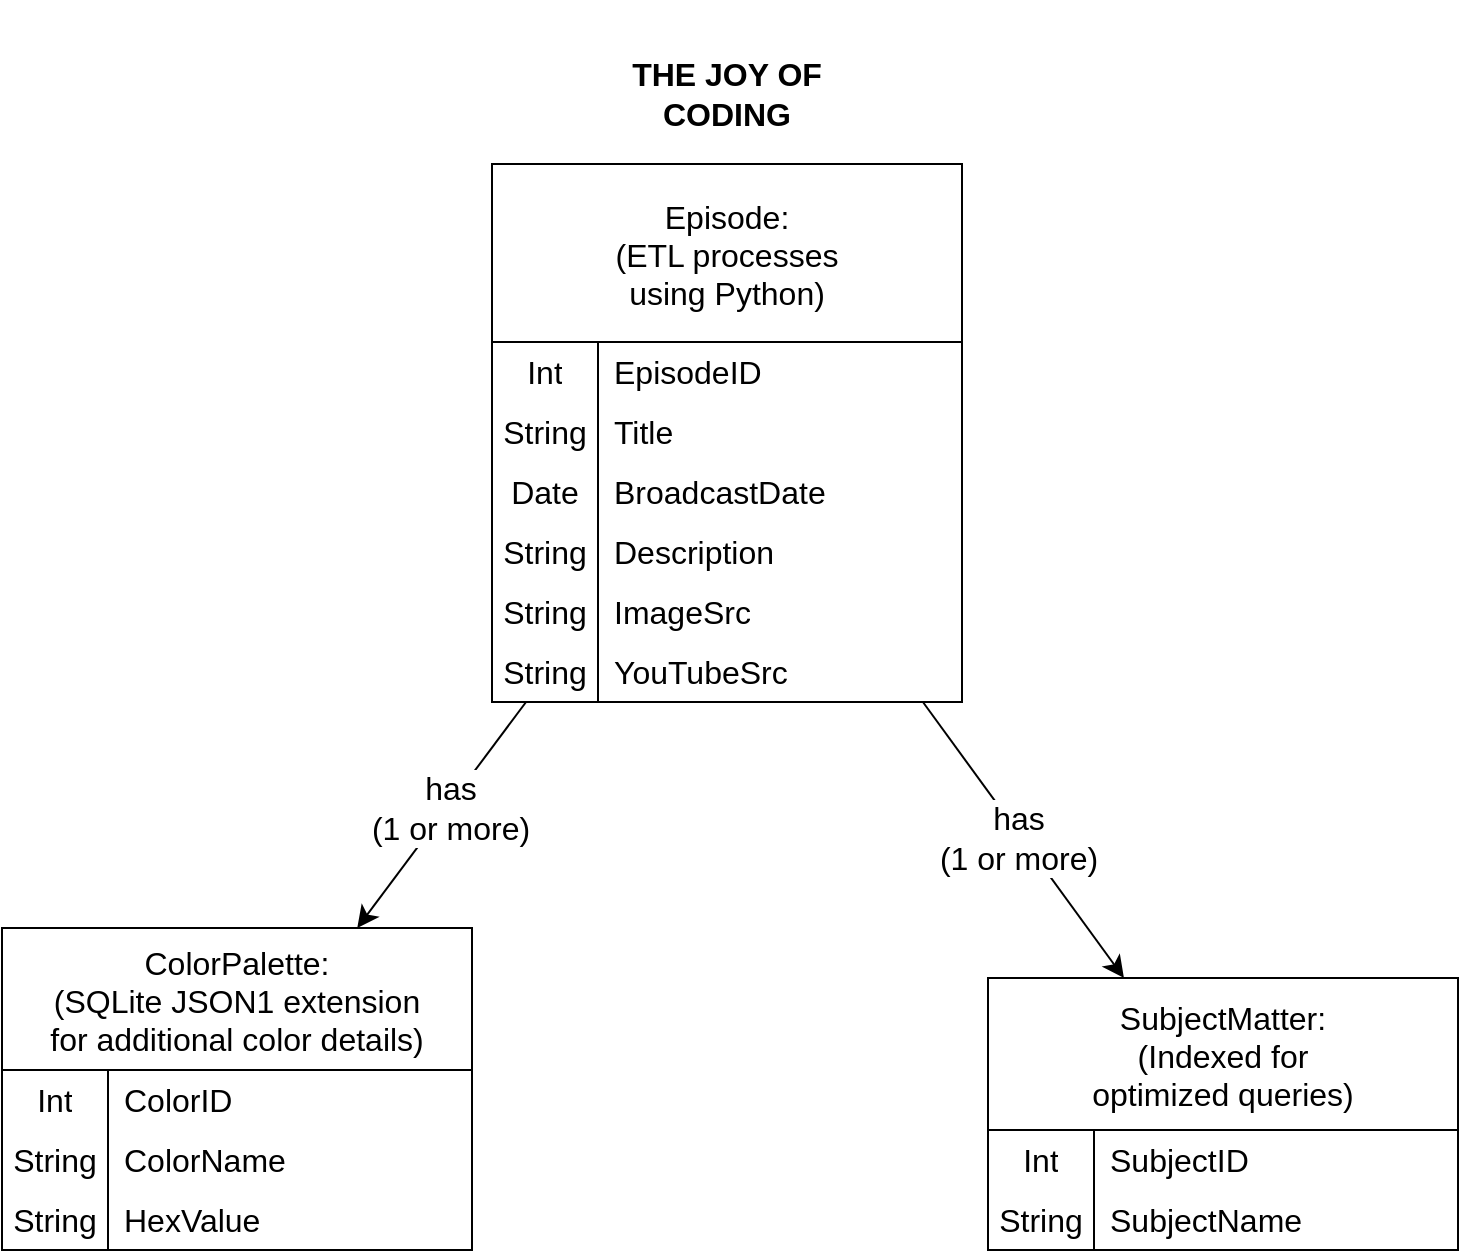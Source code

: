 <mxfile version="21.6.6" type="github">
  <diagram name="Page-1" id="qZjf05VlnxKoGxpqvzkI">
    <mxGraphModel dx="1478" dy="1239" grid="0" gridSize="10" guides="1" tooltips="1" connect="1" arrows="1" fold="1" page="0" pageScale="1" pageWidth="850" pageHeight="1100" math="0" shadow="0">
      <root>
        <mxCell id="0" />
        <mxCell id="1" parent="0" />
        <mxCell id="0_uXWp2-jvOCjb6npY0Y-118" style="edgeStyle=none;curved=1;rounded=0;orthogonalLoop=1;jettySize=auto;html=1;fontSize=12;startSize=8;endSize=8;" parent="1" source="0_uXWp2-jvOCjb6npY0Y-5" target="0_uXWp2-jvOCjb6npY0Y-99" edge="1">
          <mxGeometry relative="1" as="geometry" />
        </mxCell>
        <mxCell id="ffRndws5hY-KIyZhb6Bh-1" value="has&lt;br&gt;(1 or more)" style="edgeLabel;html=1;align=center;verticalAlign=middle;resizable=0;points=[];fontSize=16;" parent="0_uXWp2-jvOCjb6npY0Y-118" vertex="1" connectable="0">
          <mxGeometry x="-0.068" y="1" relative="1" as="geometry">
            <mxPoint as="offset" />
          </mxGeometry>
        </mxCell>
        <mxCell id="0_uXWp2-jvOCjb6npY0Y-138" style="edgeStyle=none;curved=1;rounded=0;orthogonalLoop=1;jettySize=auto;html=1;fontSize=12;startSize=8;endSize=8;" parent="1" source="0_uXWp2-jvOCjb6npY0Y-5" target="0_uXWp2-jvOCjb6npY0Y-119" edge="1">
          <mxGeometry relative="1" as="geometry" />
        </mxCell>
        <mxCell id="ffRndws5hY-KIyZhb6Bh-2" value="has&lt;br&gt;(1 or more)" style="edgeLabel;html=1;align=center;verticalAlign=middle;resizable=0;points=[];fontSize=16;" parent="0_uXWp2-jvOCjb6npY0Y-138" vertex="1" connectable="0">
          <mxGeometry x="-0.035" y="-1" relative="1" as="geometry">
            <mxPoint as="offset" />
          </mxGeometry>
        </mxCell>
        <mxCell id="0_uXWp2-jvOCjb6npY0Y-5" value="Episode:&#xa;(ETL processes&#xa;using Python)" style="shape=table;startSize=89;container=1;collapsible=0;childLayout=tableLayout;fixedRows=1;rowLines=0;fontStyle=0;strokeColor=default;fontSize=16;" parent="1" vertex="1">
          <mxGeometry x="58" y="47" width="235" height="269" as="geometry" />
        </mxCell>
        <mxCell id="0_uXWp2-jvOCjb6npY0Y-6" value="" style="shape=tableRow;horizontal=0;startSize=0;swimlaneHead=0;swimlaneBody=0;top=0;left=0;bottom=0;right=0;collapsible=0;dropTarget=0;fillColor=none;points=[[0,0.5],[1,0.5]];portConstraint=eastwest;strokeColor=inherit;fontSize=16;" parent="0_uXWp2-jvOCjb6npY0Y-5" vertex="1">
          <mxGeometry y="89" width="235" height="30" as="geometry" />
        </mxCell>
        <mxCell id="0_uXWp2-jvOCjb6npY0Y-7" value="Int" style="shape=partialRectangle;html=1;whiteSpace=wrap;connectable=0;fillColor=none;top=0;left=0;bottom=0;right=0;overflow=hidden;pointerEvents=1;strokeColor=inherit;fontSize=16;" parent="0_uXWp2-jvOCjb6npY0Y-6" vertex="1">
          <mxGeometry width="53" height="30" as="geometry">
            <mxRectangle width="53" height="30" as="alternateBounds" />
          </mxGeometry>
        </mxCell>
        <mxCell id="0_uXWp2-jvOCjb6npY0Y-8" value="EpisodeID" style="shape=partialRectangle;html=1;whiteSpace=wrap;connectable=0;fillColor=none;top=0;left=0;bottom=0;right=0;align=left;spacingLeft=6;overflow=hidden;strokeColor=inherit;fontSize=16;" parent="0_uXWp2-jvOCjb6npY0Y-6" vertex="1">
          <mxGeometry x="53" width="182" height="30" as="geometry">
            <mxRectangle width="182" height="30" as="alternateBounds" />
          </mxGeometry>
        </mxCell>
        <mxCell id="0_uXWp2-jvOCjb6npY0Y-9" value="" style="shape=tableRow;horizontal=0;startSize=0;swimlaneHead=0;swimlaneBody=0;top=0;left=0;bottom=0;right=0;collapsible=0;dropTarget=0;fillColor=none;points=[[0,0.5],[1,0.5]];portConstraint=eastwest;strokeColor=inherit;fontSize=16;" parent="0_uXWp2-jvOCjb6npY0Y-5" vertex="1">
          <mxGeometry y="119" width="235" height="30" as="geometry" />
        </mxCell>
        <mxCell id="0_uXWp2-jvOCjb6npY0Y-10" value="String" style="shape=partialRectangle;html=1;whiteSpace=wrap;connectable=0;fillColor=none;top=0;left=0;bottom=0;right=0;overflow=hidden;strokeColor=inherit;fontSize=16;" parent="0_uXWp2-jvOCjb6npY0Y-9" vertex="1">
          <mxGeometry width="53" height="30" as="geometry">
            <mxRectangle width="53" height="30" as="alternateBounds" />
          </mxGeometry>
        </mxCell>
        <mxCell id="0_uXWp2-jvOCjb6npY0Y-11" value="Title" style="shape=partialRectangle;html=1;whiteSpace=wrap;connectable=0;fillColor=none;top=0;left=0;bottom=0;right=0;align=left;spacingLeft=6;overflow=hidden;strokeColor=inherit;fontSize=16;" parent="0_uXWp2-jvOCjb6npY0Y-9" vertex="1">
          <mxGeometry x="53" width="182" height="30" as="geometry">
            <mxRectangle width="182" height="30" as="alternateBounds" />
          </mxGeometry>
        </mxCell>
        <mxCell id="0_uXWp2-jvOCjb6npY0Y-12" value="" style="shape=tableRow;horizontal=0;startSize=0;swimlaneHead=0;swimlaneBody=0;top=0;left=0;bottom=0;right=0;collapsible=0;dropTarget=0;fillColor=none;points=[[0,0.5],[1,0.5]];portConstraint=eastwest;strokeColor=inherit;fontSize=16;" parent="0_uXWp2-jvOCjb6npY0Y-5" vertex="1">
          <mxGeometry y="149" width="235" height="30" as="geometry" />
        </mxCell>
        <mxCell id="0_uXWp2-jvOCjb6npY0Y-13" value="Date" style="shape=partialRectangle;html=1;whiteSpace=wrap;connectable=0;fillColor=none;top=0;left=0;bottom=0;right=0;overflow=hidden;strokeColor=inherit;fontSize=16;" parent="0_uXWp2-jvOCjb6npY0Y-12" vertex="1">
          <mxGeometry width="53" height="30" as="geometry">
            <mxRectangle width="53" height="30" as="alternateBounds" />
          </mxGeometry>
        </mxCell>
        <mxCell id="0_uXWp2-jvOCjb6npY0Y-14" value="BroadcastDate" style="shape=partialRectangle;html=1;whiteSpace=wrap;connectable=0;fillColor=none;top=0;left=0;bottom=0;right=0;align=left;spacingLeft=6;overflow=hidden;strokeColor=inherit;fontSize=16;" parent="0_uXWp2-jvOCjb6npY0Y-12" vertex="1">
          <mxGeometry x="53" width="182" height="30" as="geometry">
            <mxRectangle width="182" height="30" as="alternateBounds" />
          </mxGeometry>
        </mxCell>
        <mxCell id="0_uXWp2-jvOCjb6npY0Y-21" style="shape=tableRow;horizontal=0;startSize=0;swimlaneHead=0;swimlaneBody=0;top=0;left=0;bottom=0;right=0;collapsible=0;dropTarget=0;fillColor=none;points=[[0,0.5],[1,0.5]];portConstraint=eastwest;strokeColor=inherit;fontSize=16;" parent="0_uXWp2-jvOCjb6npY0Y-5" vertex="1">
          <mxGeometry y="179" width="235" height="30" as="geometry" />
        </mxCell>
        <mxCell id="0_uXWp2-jvOCjb6npY0Y-22" value="String" style="shape=partialRectangle;html=1;whiteSpace=wrap;connectable=0;fillColor=none;top=0;left=0;bottom=0;right=0;overflow=hidden;strokeColor=inherit;fontSize=16;" parent="0_uXWp2-jvOCjb6npY0Y-21" vertex="1">
          <mxGeometry width="53" height="30" as="geometry">
            <mxRectangle width="53" height="30" as="alternateBounds" />
          </mxGeometry>
        </mxCell>
        <mxCell id="0_uXWp2-jvOCjb6npY0Y-23" value="Description" style="shape=partialRectangle;html=1;whiteSpace=wrap;connectable=0;fillColor=none;top=0;left=0;bottom=0;right=0;align=left;spacingLeft=6;overflow=hidden;strokeColor=inherit;fontSize=16;" parent="0_uXWp2-jvOCjb6npY0Y-21" vertex="1">
          <mxGeometry x="53" width="182" height="30" as="geometry">
            <mxRectangle width="182" height="30" as="alternateBounds" />
          </mxGeometry>
        </mxCell>
        <mxCell id="0_uXWp2-jvOCjb6npY0Y-27" style="shape=tableRow;horizontal=0;startSize=0;swimlaneHead=0;swimlaneBody=0;top=0;left=0;bottom=0;right=0;collapsible=0;dropTarget=0;fillColor=none;points=[[0,0.5],[1,0.5]];portConstraint=eastwest;strokeColor=inherit;fontSize=16;" parent="0_uXWp2-jvOCjb6npY0Y-5" vertex="1">
          <mxGeometry y="209" width="235" height="30" as="geometry" />
        </mxCell>
        <mxCell id="0_uXWp2-jvOCjb6npY0Y-28" value="String" style="shape=partialRectangle;html=1;whiteSpace=wrap;connectable=0;fillColor=none;top=0;left=0;bottom=0;right=0;overflow=hidden;strokeColor=inherit;fontSize=16;" parent="0_uXWp2-jvOCjb6npY0Y-27" vertex="1">
          <mxGeometry width="53" height="30" as="geometry">
            <mxRectangle width="53" height="30" as="alternateBounds" />
          </mxGeometry>
        </mxCell>
        <mxCell id="0_uXWp2-jvOCjb6npY0Y-29" value="ImageSrc" style="shape=partialRectangle;html=1;whiteSpace=wrap;connectable=0;fillColor=none;top=0;left=0;bottom=0;right=0;align=left;spacingLeft=6;overflow=hidden;strokeColor=inherit;fontSize=16;" parent="0_uXWp2-jvOCjb6npY0Y-27" vertex="1">
          <mxGeometry x="53" width="182" height="30" as="geometry">
            <mxRectangle width="182" height="30" as="alternateBounds" />
          </mxGeometry>
        </mxCell>
        <mxCell id="0_uXWp2-jvOCjb6npY0Y-24" style="shape=tableRow;horizontal=0;startSize=0;swimlaneHead=0;swimlaneBody=0;top=0;left=0;bottom=0;right=0;collapsible=0;dropTarget=0;fillColor=none;points=[[0,0.5],[1,0.5]];portConstraint=eastwest;strokeColor=inherit;fontSize=16;" parent="0_uXWp2-jvOCjb6npY0Y-5" vertex="1">
          <mxGeometry y="239" width="235" height="30" as="geometry" />
        </mxCell>
        <mxCell id="0_uXWp2-jvOCjb6npY0Y-25" value="String" style="shape=partialRectangle;html=1;whiteSpace=wrap;connectable=0;fillColor=none;top=0;left=0;bottom=0;right=0;overflow=hidden;strokeColor=inherit;fontSize=16;" parent="0_uXWp2-jvOCjb6npY0Y-24" vertex="1">
          <mxGeometry width="53" height="30" as="geometry">
            <mxRectangle width="53" height="30" as="alternateBounds" />
          </mxGeometry>
        </mxCell>
        <mxCell id="0_uXWp2-jvOCjb6npY0Y-26" value="YouTubeSrc" style="shape=partialRectangle;html=1;whiteSpace=wrap;connectable=0;fillColor=none;top=0;left=0;bottom=0;right=0;align=left;spacingLeft=6;overflow=hidden;strokeColor=inherit;fontSize=16;" parent="0_uXWp2-jvOCjb6npY0Y-24" vertex="1">
          <mxGeometry x="53" width="182" height="30" as="geometry">
            <mxRectangle width="182" height="30" as="alternateBounds" />
          </mxGeometry>
        </mxCell>
        <mxCell id="0_uXWp2-jvOCjb6npY0Y-99" value="ColorPalette:&#xa;(SQLite JSON1 extension&#xa;for additional color details)" style="shape=table;startSize=71;container=1;collapsible=0;childLayout=tableLayout;fixedRows=1;rowLines=0;fontStyle=0;strokeColor=default;fontSize=16;" parent="1" vertex="1">
          <mxGeometry x="-187" y="429" width="235" height="161" as="geometry" />
        </mxCell>
        <mxCell id="0_uXWp2-jvOCjb6npY0Y-100" value="" style="shape=tableRow;horizontal=0;startSize=0;swimlaneHead=0;swimlaneBody=0;top=0;left=0;bottom=0;right=0;collapsible=0;dropTarget=0;fillColor=none;points=[[0,0.5],[1,0.5]];portConstraint=eastwest;strokeColor=inherit;fontSize=16;" parent="0_uXWp2-jvOCjb6npY0Y-99" vertex="1">
          <mxGeometry y="71" width="235" height="30" as="geometry" />
        </mxCell>
        <mxCell id="0_uXWp2-jvOCjb6npY0Y-101" value="Int" style="shape=partialRectangle;html=1;whiteSpace=wrap;connectable=0;fillColor=none;top=0;left=0;bottom=0;right=0;overflow=hidden;pointerEvents=1;strokeColor=inherit;fontSize=16;" parent="0_uXWp2-jvOCjb6npY0Y-100" vertex="1">
          <mxGeometry width="53" height="30" as="geometry">
            <mxRectangle width="53" height="30" as="alternateBounds" />
          </mxGeometry>
        </mxCell>
        <mxCell id="0_uXWp2-jvOCjb6npY0Y-102" value="ColorID" style="shape=partialRectangle;html=1;whiteSpace=wrap;connectable=0;fillColor=none;top=0;left=0;bottom=0;right=0;align=left;spacingLeft=6;overflow=hidden;strokeColor=inherit;fontSize=16;" parent="0_uXWp2-jvOCjb6npY0Y-100" vertex="1">
          <mxGeometry x="53" width="182" height="30" as="geometry">
            <mxRectangle width="182" height="30" as="alternateBounds" />
          </mxGeometry>
        </mxCell>
        <mxCell id="0_uXWp2-jvOCjb6npY0Y-103" value="" style="shape=tableRow;horizontal=0;startSize=0;swimlaneHead=0;swimlaneBody=0;top=0;left=0;bottom=0;right=0;collapsible=0;dropTarget=0;fillColor=none;points=[[0,0.5],[1,0.5]];portConstraint=eastwest;strokeColor=inherit;fontSize=16;" parent="0_uXWp2-jvOCjb6npY0Y-99" vertex="1">
          <mxGeometry y="101" width="235" height="30" as="geometry" />
        </mxCell>
        <mxCell id="0_uXWp2-jvOCjb6npY0Y-104" value="String" style="shape=partialRectangle;html=1;whiteSpace=wrap;connectable=0;fillColor=none;top=0;left=0;bottom=0;right=0;overflow=hidden;strokeColor=inherit;fontSize=16;" parent="0_uXWp2-jvOCjb6npY0Y-103" vertex="1">
          <mxGeometry width="53" height="30" as="geometry">
            <mxRectangle width="53" height="30" as="alternateBounds" />
          </mxGeometry>
        </mxCell>
        <mxCell id="0_uXWp2-jvOCjb6npY0Y-105" value="ColorName" style="shape=partialRectangle;html=1;whiteSpace=wrap;connectable=0;fillColor=none;top=0;left=0;bottom=0;right=0;align=left;spacingLeft=6;overflow=hidden;strokeColor=inherit;fontSize=16;" parent="0_uXWp2-jvOCjb6npY0Y-103" vertex="1">
          <mxGeometry x="53" width="182" height="30" as="geometry">
            <mxRectangle width="182" height="30" as="alternateBounds" />
          </mxGeometry>
        </mxCell>
        <mxCell id="0_uXWp2-jvOCjb6npY0Y-106" value="" style="shape=tableRow;horizontal=0;startSize=0;swimlaneHead=0;swimlaneBody=0;top=0;left=0;bottom=0;right=0;collapsible=0;dropTarget=0;fillColor=none;points=[[0,0.5],[1,0.5]];portConstraint=eastwest;strokeColor=inherit;fontSize=16;" parent="0_uXWp2-jvOCjb6npY0Y-99" vertex="1">
          <mxGeometry y="131" width="235" height="30" as="geometry" />
        </mxCell>
        <mxCell id="0_uXWp2-jvOCjb6npY0Y-107" value="String" style="shape=partialRectangle;html=1;whiteSpace=wrap;connectable=0;fillColor=none;top=0;left=0;bottom=0;right=0;overflow=hidden;strokeColor=inherit;fontSize=16;" parent="0_uXWp2-jvOCjb6npY0Y-106" vertex="1">
          <mxGeometry width="53" height="30" as="geometry">
            <mxRectangle width="53" height="30" as="alternateBounds" />
          </mxGeometry>
        </mxCell>
        <mxCell id="0_uXWp2-jvOCjb6npY0Y-108" value="HexValue" style="shape=partialRectangle;html=1;whiteSpace=wrap;connectable=0;fillColor=none;top=0;left=0;bottom=0;right=0;align=left;spacingLeft=6;overflow=hidden;strokeColor=inherit;fontSize=16;" parent="0_uXWp2-jvOCjb6npY0Y-106" vertex="1">
          <mxGeometry x="53" width="182" height="30" as="geometry">
            <mxRectangle width="182" height="30" as="alternateBounds" />
          </mxGeometry>
        </mxCell>
        <mxCell id="0_uXWp2-jvOCjb6npY0Y-119" value="SubjectMatter:&#xa;(Indexed for&#xa;optimized queries)" style="shape=table;startSize=76;container=1;collapsible=0;childLayout=tableLayout;fixedRows=1;rowLines=0;fontStyle=0;strokeColor=default;fontSize=16;" parent="1" vertex="1">
          <mxGeometry x="306" y="454" width="235" height="136" as="geometry" />
        </mxCell>
        <mxCell id="0_uXWp2-jvOCjb6npY0Y-120" value="" style="shape=tableRow;horizontal=0;startSize=0;swimlaneHead=0;swimlaneBody=0;top=0;left=0;bottom=0;right=0;collapsible=0;dropTarget=0;fillColor=none;points=[[0,0.5],[1,0.5]];portConstraint=eastwest;strokeColor=inherit;fontSize=16;" parent="0_uXWp2-jvOCjb6npY0Y-119" vertex="1">
          <mxGeometry y="76" width="235" height="30" as="geometry" />
        </mxCell>
        <mxCell id="0_uXWp2-jvOCjb6npY0Y-121" value="Int" style="shape=partialRectangle;html=1;whiteSpace=wrap;connectable=0;fillColor=none;top=0;left=0;bottom=0;right=0;overflow=hidden;pointerEvents=1;strokeColor=inherit;fontSize=16;" parent="0_uXWp2-jvOCjb6npY0Y-120" vertex="1">
          <mxGeometry width="53" height="30" as="geometry">
            <mxRectangle width="53" height="30" as="alternateBounds" />
          </mxGeometry>
        </mxCell>
        <mxCell id="0_uXWp2-jvOCjb6npY0Y-122" value="SubjectID" style="shape=partialRectangle;html=1;whiteSpace=wrap;connectable=0;fillColor=none;top=0;left=0;bottom=0;right=0;align=left;spacingLeft=6;overflow=hidden;strokeColor=inherit;fontSize=16;" parent="0_uXWp2-jvOCjb6npY0Y-120" vertex="1">
          <mxGeometry x="53" width="182" height="30" as="geometry">
            <mxRectangle width="182" height="30" as="alternateBounds" />
          </mxGeometry>
        </mxCell>
        <mxCell id="0_uXWp2-jvOCjb6npY0Y-123" value="" style="shape=tableRow;horizontal=0;startSize=0;swimlaneHead=0;swimlaneBody=0;top=0;left=0;bottom=0;right=0;collapsible=0;dropTarget=0;fillColor=none;points=[[0,0.5],[1,0.5]];portConstraint=eastwest;strokeColor=inherit;fontSize=16;" parent="0_uXWp2-jvOCjb6npY0Y-119" vertex="1">
          <mxGeometry y="106" width="235" height="30" as="geometry" />
        </mxCell>
        <mxCell id="0_uXWp2-jvOCjb6npY0Y-124" value="String" style="shape=partialRectangle;html=1;whiteSpace=wrap;connectable=0;fillColor=none;top=0;left=0;bottom=0;right=0;overflow=hidden;strokeColor=inherit;fontSize=16;" parent="0_uXWp2-jvOCjb6npY0Y-123" vertex="1">
          <mxGeometry width="53" height="30" as="geometry">
            <mxRectangle width="53" height="30" as="alternateBounds" />
          </mxGeometry>
        </mxCell>
        <mxCell id="0_uXWp2-jvOCjb6npY0Y-125" value="SubjectName" style="shape=partialRectangle;html=1;whiteSpace=wrap;connectable=0;fillColor=none;top=0;left=0;bottom=0;right=0;align=left;spacingLeft=6;overflow=hidden;strokeColor=inherit;fontSize=16;" parent="0_uXWp2-jvOCjb6npY0Y-123" vertex="1">
          <mxGeometry x="53" width="182" height="30" as="geometry">
            <mxRectangle width="182" height="30" as="alternateBounds" />
          </mxGeometry>
        </mxCell>
        <mxCell id="0_uXWp2-jvOCjb6npY0Y-139" value="&lt;b&gt;THE JOY OF CODING&lt;/b&gt;" style="text;strokeColor=none;fillColor=none;html=1;align=center;verticalAlign=middle;whiteSpace=wrap;rounded=0;fontSize=16;" parent="1" vertex="1">
          <mxGeometry x="101.25" y="-35" width="148.5" height="94" as="geometry" />
        </mxCell>
      </root>
    </mxGraphModel>
  </diagram>
</mxfile>
